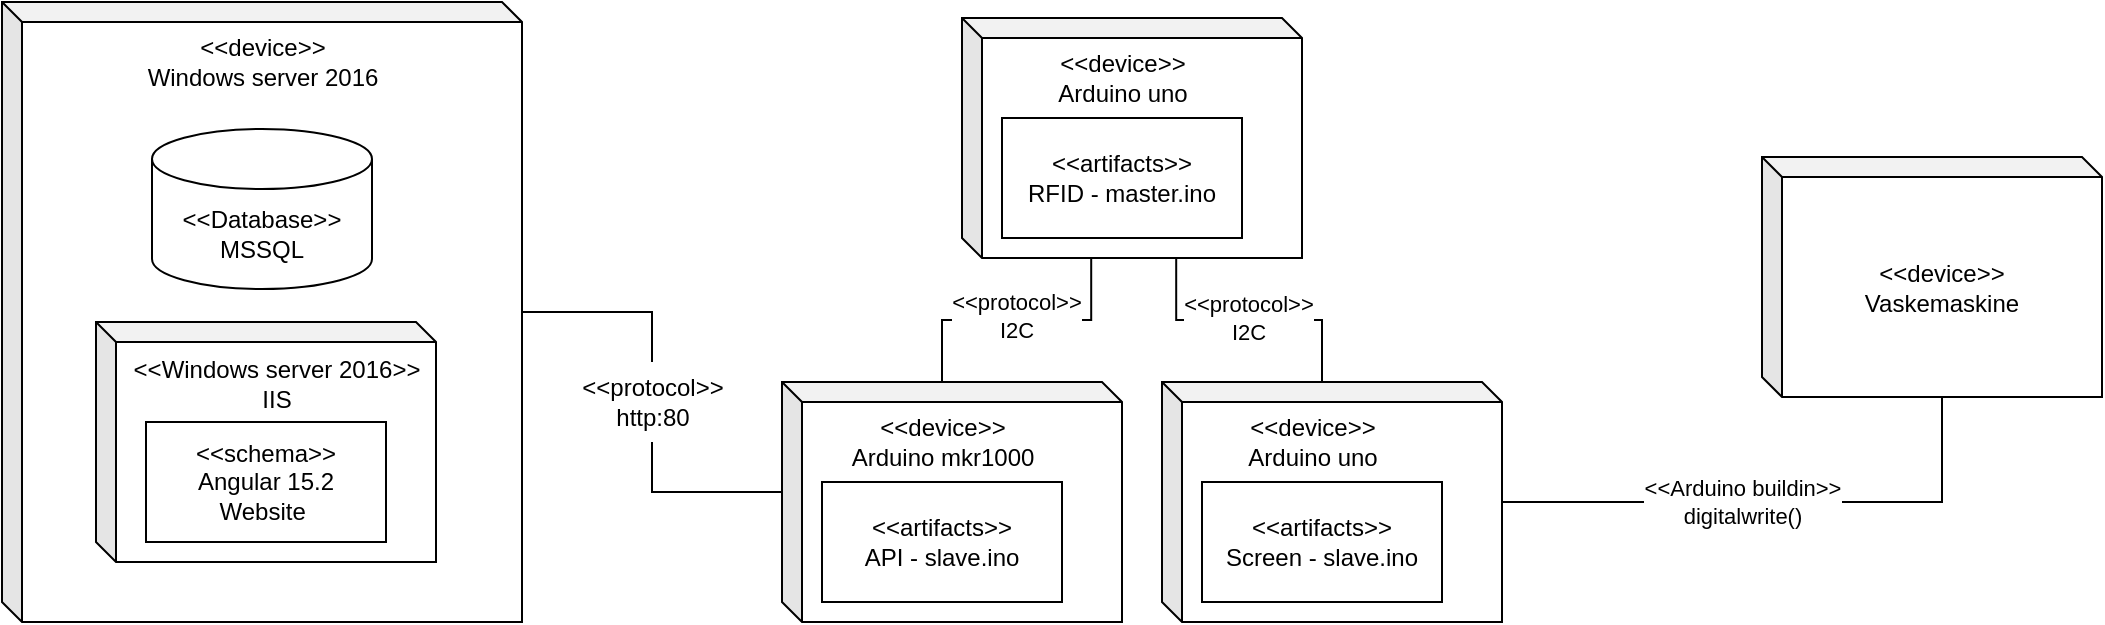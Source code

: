 <mxfile version="21.0.6" type="device"><diagram id="4aHDbmD744JLrPUKqjUw" name="Side-1"><mxGraphModel dx="2074" dy="1099" grid="1" gridSize="10" guides="1" tooltips="1" connect="1" arrows="1" fold="1" page="1" pageScale="1" pageWidth="1169" pageHeight="827" math="0" shadow="0"><root><mxCell id="0"/><mxCell id="1" parent="0"/><mxCell id="OrqozKGzhDyoxAiB6y6H-2" style="edgeStyle=orthogonalEdgeStyle;rounded=0;orthogonalLoop=1;jettySize=auto;html=1;entryX=0;entryY=0;entryDx=0;entryDy=55;entryPerimeter=0;endArrow=none;endFill=0;" edge="1" parent="1" source="NuZX1FzLvyXk94QGMxE6-7" target="NuZX1FzLvyXk94QGMxE6-24"><mxGeometry relative="1" as="geometry"/></mxCell><mxCell id="NuZX1FzLvyXk94QGMxE6-7" value="&lt;p style=&quot;line-height: 190%&quot;&gt;&lt;br&gt;&lt;/p&gt;" style="shape=cube;whiteSpace=wrap;html=1;boundedLbl=1;backgroundOutline=1;darkOpacity=0.05;darkOpacity2=0.1;size=10;" parent="1" vertex="1"><mxGeometry x="60" y="220" width="260" height="310" as="geometry"/></mxCell><mxCell id="NuZX1FzLvyXk94QGMxE6-1" value="" style="shape=cube;whiteSpace=wrap;html=1;boundedLbl=1;backgroundOutline=1;darkOpacity=0.05;darkOpacity2=0.1;size=10;align=center;" parent="1" vertex="1"><mxGeometry x="107" y="380" width="170" height="120" as="geometry"/></mxCell><mxCell id="NuZX1FzLvyXk94QGMxE6-2" value="&amp;lt;&amp;lt;device&amp;gt;&amp;gt;&lt;br&gt;Vaskemaskine" style="shape=cube;whiteSpace=wrap;html=1;boundedLbl=1;backgroundOutline=1;darkOpacity=0.05;darkOpacity2=0.1;size=10;" parent="1" vertex="1"><mxGeometry x="940" y="297.5" width="170" height="120" as="geometry"/></mxCell><mxCell id="NuZX1FzLvyXk94QGMxE6-6" value="&amp;lt;&amp;lt;Database&amp;gt;&amp;gt;&lt;br&gt;MSSQL" style="shape=cylinder3;whiteSpace=wrap;html=1;boundedLbl=1;backgroundOutline=1;size=15;" parent="1" vertex="1"><mxGeometry x="135" y="283.5" width="110" height="80" as="geometry"/></mxCell><mxCell id="NuZX1FzLvyXk94QGMxE6-8" value="&lt;span&gt;&amp;lt;&amp;lt;device&amp;gt;&amp;gt;&lt;br&gt;Windows server 2016&lt;br&gt;&lt;/span&gt;" style="text;html=1;align=center;verticalAlign=middle;resizable=0;points=[];autosize=1;strokeColor=none;" parent="1" vertex="1"><mxGeometry x="125" y="235" width="130" height="30" as="geometry"/></mxCell><mxCell id="NuZX1FzLvyXk94QGMxE6-10" value="&amp;lt;&amp;lt;schema&amp;gt;&amp;gt;&lt;br&gt;Angular 15.2&lt;br&gt;Website&amp;nbsp;" style="rounded=0;whiteSpace=wrap;html=1;" parent="1" vertex="1"><mxGeometry x="132" y="430" width="120" height="60" as="geometry"/></mxCell><mxCell id="NuZX1FzLvyXk94QGMxE6-34" style="edgeStyle=orthogonalEdgeStyle;rounded=0;orthogonalLoop=1;jettySize=auto;html=1;entryX=0;entryY=0;entryDx=80;entryDy=0;entryPerimeter=0;exitX=0.63;exitY=1;exitDx=0;exitDy=0;exitPerimeter=0;endArrow=none;endFill=0;" parent="1" source="NuZX1FzLvyXk94QGMxE6-21" target="NuZX1FzLvyXk94QGMxE6-27" edge="1"><mxGeometry relative="1" as="geometry"/></mxCell><mxCell id="NuZX1FzLvyXk94QGMxE6-35" style="edgeStyle=orthogonalEdgeStyle;rounded=0;orthogonalLoop=1;jettySize=auto;html=1;entryX=0;entryY=0;entryDx=80;entryDy=0;entryPerimeter=0;exitX=0.38;exitY=1;exitDx=0;exitDy=0;exitPerimeter=0;endArrow=none;endFill=0;" parent="1" source="NuZX1FzLvyXk94QGMxE6-21" target="NuZX1FzLvyXk94QGMxE6-24" edge="1"><mxGeometry relative="1" as="geometry"/></mxCell><mxCell id="NuZX1FzLvyXk94QGMxE6-36" value="&amp;lt;&amp;lt;protocol&amp;gt;&amp;gt;&lt;br&gt;I2C" style="edgeLabel;html=1;align=center;verticalAlign=middle;resizable=0;points=[];" parent="NuZX1FzLvyXk94QGMxE6-35" vertex="1" connectable="0"><mxGeometry x="-0.254" y="1" relative="1" as="geometry"><mxPoint x="-18" y="-3" as="offset"/></mxGeometry></mxCell><mxCell id="NuZX1FzLvyXk94QGMxE6-21" value="" style="shape=cube;whiteSpace=wrap;html=1;boundedLbl=1;backgroundOutline=1;darkOpacity=0.05;darkOpacity2=0.1;size=10;points=[[0,0,0,0,0],[0,0,0,0,55],[0,0,0,0,110],[0,0,0,5,115],[0,0,0,80,0],[0,0,0,160,0],[0,0,0,165,5],[0,0,0,170,10],[0,0,0,170,65],[0.13,1,0,0,0],[0.25,1,0,0,0],[0.38,1,0,0,0],[0.5,1,0,0,0],[0.63,1,0,0,0],[0.75,1,0,0,0],[0.88,1,0,0,0]];" parent="1" vertex="1"><mxGeometry x="540" y="228" width="170" height="120" as="geometry"/></mxCell><mxCell id="NuZX1FzLvyXk94QGMxE6-23" value="&amp;lt;&amp;lt;device&amp;gt;&amp;gt;&lt;br&gt;Arduino uno" style="text;html=1;align=center;verticalAlign=middle;resizable=0;points=[];autosize=1;strokeColor=none;" parent="1" vertex="1"><mxGeometry x="580" y="243" width="80" height="30" as="geometry"/></mxCell><mxCell id="NuZX1FzLvyXk94QGMxE6-24" value="" style="shape=cube;whiteSpace=wrap;html=1;boundedLbl=1;backgroundOutline=1;darkOpacity=0.05;darkOpacity2=0.1;size=10;" parent="1" vertex="1"><mxGeometry x="450" y="410" width="170" height="120" as="geometry"/></mxCell><mxCell id="NuZX1FzLvyXk94QGMxE6-26" value="&amp;lt;&amp;lt;device&amp;gt;&amp;gt;&lt;br&gt;Arduino mkr1000" style="text;html=1;align=center;verticalAlign=middle;resizable=0;points=[];autosize=1;strokeColor=none;" parent="1" vertex="1"><mxGeometry x="475" y="425" width="110" height="30" as="geometry"/></mxCell><mxCell id="OrqozKGzhDyoxAiB6y6H-1" style="edgeStyle=orthogonalEdgeStyle;rounded=0;orthogonalLoop=1;jettySize=auto;html=1;entryX=0;entryY=0;entryDx=90;entryDy=120;entryPerimeter=0;endArrow=none;endFill=0;" edge="1" parent="1" source="NuZX1FzLvyXk94QGMxE6-27" target="NuZX1FzLvyXk94QGMxE6-2"><mxGeometry relative="1" as="geometry"/></mxCell><mxCell id="OrqozKGzhDyoxAiB6y6H-4" value="&amp;lt;&amp;lt;Arduino buildin&amp;gt;&amp;gt;&lt;br&gt;digitalwrite()" style="edgeLabel;html=1;align=center;verticalAlign=middle;resizable=0;points=[];" vertex="1" connectable="0" parent="OrqozKGzhDyoxAiB6y6H-1"><mxGeometry x="-0.357" y="2" relative="1" as="geometry"><mxPoint x="32" y="2" as="offset"/></mxGeometry></mxCell><mxCell id="NuZX1FzLvyXk94QGMxE6-27" value="" style="shape=cube;whiteSpace=wrap;html=1;boundedLbl=1;backgroundOutline=1;darkOpacity=0.05;darkOpacity2=0.1;size=10;" parent="1" vertex="1"><mxGeometry x="640" y="410" width="170" height="120" as="geometry"/></mxCell><mxCell id="NuZX1FzLvyXk94QGMxE6-28" value="&amp;lt;&amp;lt;artifacts&amp;gt;&amp;gt;&lt;br&gt;Screen - slave.ino" style="rounded=0;whiteSpace=wrap;html=1;" parent="1" vertex="1"><mxGeometry x="660" y="460" width="120" height="60" as="geometry"/></mxCell><mxCell id="NuZX1FzLvyXk94QGMxE6-29" value="&amp;lt;&amp;lt;device&amp;gt;&amp;gt;&lt;br&gt;Arduino uno" style="text;html=1;align=center;verticalAlign=middle;resizable=0;points=[];autosize=1;strokeColor=none;" parent="1" vertex="1"><mxGeometry x="675" y="425" width="80" height="30" as="geometry"/></mxCell><mxCell id="NuZX1FzLvyXk94QGMxE6-12" value="&amp;lt;&amp;lt;artifacts&amp;gt;&amp;gt;&lt;br&gt;API - slave.ino" style="rounded=0;whiteSpace=wrap;html=1;" parent="1" vertex="1"><mxGeometry x="470" y="460" width="120" height="60" as="geometry"/></mxCell><mxCell id="NuZX1FzLvyXk94QGMxE6-11" value="&amp;lt;&amp;lt;artifacts&amp;gt;&amp;gt;&lt;br&gt;RFID - master.ino" style="rounded=0;whiteSpace=wrap;html=1;" parent="1" vertex="1"><mxGeometry x="560" y="278" width="120" height="60" as="geometry"/></mxCell><mxCell id="NuZX1FzLvyXk94QGMxE6-31" value="&lt;span&gt;&amp;lt;&amp;lt;Windows server 2016&amp;gt;&amp;gt;&lt;/span&gt;&lt;br&gt;&lt;span&gt;IIS&lt;/span&gt;" style="text;html=1;align=center;verticalAlign=middle;resizable=0;points=[];autosize=1;strokeColor=none;" parent="1" vertex="1"><mxGeometry x="117" y="395.5" width="160" height="30" as="geometry"/></mxCell><mxCell id="NuZX1FzLvyXk94QGMxE6-37" value="&amp;lt;&amp;lt;protocol&amp;gt;&amp;gt;&lt;br&gt;I2C" style="edgeLabel;html=1;align=center;verticalAlign=middle;resizable=0;points=[];" parent="1" vertex="1" connectable="0"><mxGeometry x="655.003" y="357.5" as="geometry"><mxPoint x="28" y="20" as="offset"/></mxGeometry></mxCell><mxCell id="OrqozKGzhDyoxAiB6y6H-3" value="&amp;lt;&amp;lt;protocol&amp;gt;&amp;gt;&lt;br&gt;http:80" style="text;html=1;align=center;verticalAlign=middle;resizable=0;points=[];autosize=1;strokeColor=none;fillColor=default;" vertex="1" parent="1"><mxGeometry x="340" y="400" width="90" height="40" as="geometry"/></mxCell></root></mxGraphModel></diagram></mxfile>